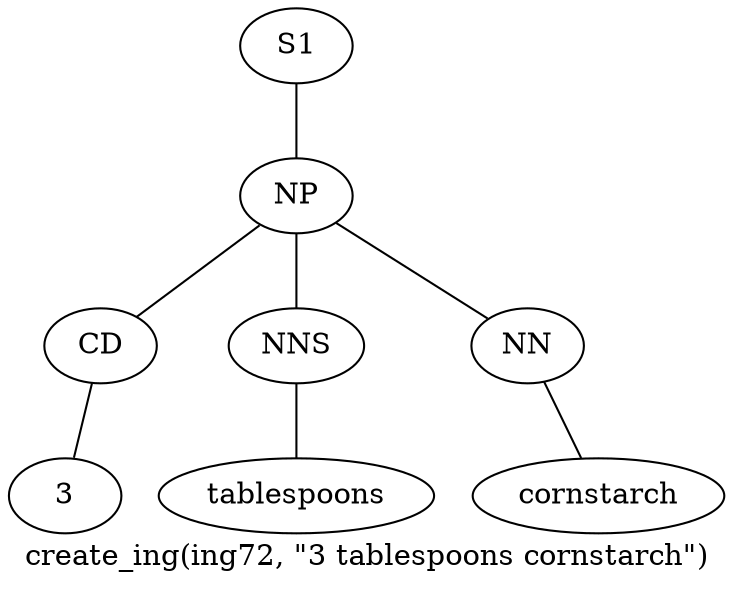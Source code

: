 graph SyntaxGraph {
	label = "create_ing(ing72, \"3 tablespoons cornstarch\")";
	Node0 [label="S1"];
	Node1 [label="NP"];
	Node2 [label="CD"];
	Node3 [label="3"];
	Node4 [label="NNS"];
	Node5 [label="tablespoons"];
	Node6 [label="NN"];
	Node7 [label="cornstarch"];

	Node0 -- Node1;
	Node1 -- Node2;
	Node1 -- Node4;
	Node1 -- Node6;
	Node2 -- Node3;
	Node4 -- Node5;
	Node6 -- Node7;
}